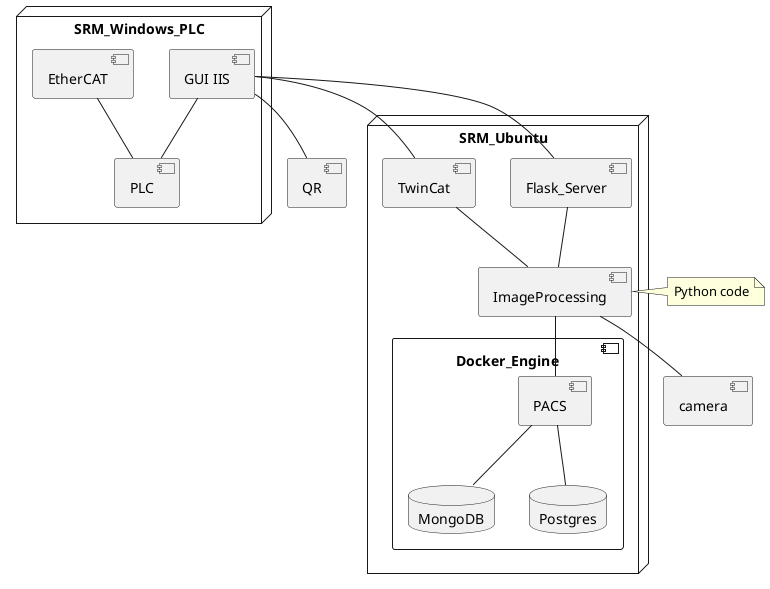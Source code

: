 @startuml

node SRM_Ubuntu{
      [Flask_Server]
      [TwinCat]
      [ImageProcessing]
      
component Docker_Engine{

    database MongoDB
    database Postgres
    [PACS]

} 
}

note right of ImageProcessing : Python code

node SRM_Windows_PLC {
     [GUI IIS]
     [PLC]
     [EtherCAT]
}

[EtherCAT]--[PLC]
[GUI IIS]--[PLC]
[GUI IIS]--[TwinCat]
[GUI IIS]--[QR]
[GUI IIS]--[Flask_Server]
[TwinCat]--[ImageProcessing]
[ImageProcessing] -- [PACS]
[Flask_Server]--[ImageProcessing]
[ImageProcessing] -- [camera]
[PACS]--[MongoDB]
[PACS]--[Postgres]

@enduml